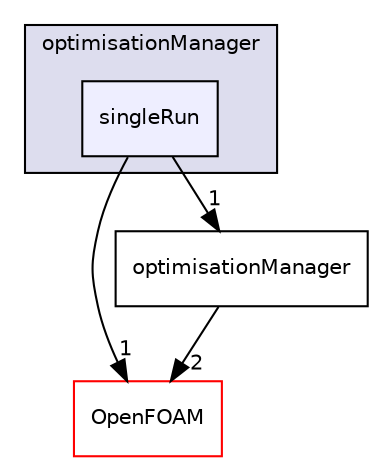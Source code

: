 digraph "src/optimisation/adjointOptimisation/adjoint/optimisation/optimisationManager/singleRun" {
  bgcolor=transparent;
  compound=true
  node [ fontsize="10", fontname="Helvetica"];
  edge [ labelfontsize="10", labelfontname="Helvetica"];
  subgraph clusterdir_a342ead83134a905537b901095fdb3a8 {
    graph [ bgcolor="#ddddee", pencolor="black", label="optimisationManager" fontname="Helvetica", fontsize="10", URL="dir_a342ead83134a905537b901095fdb3a8.html"]
  dir_794a1fdcaac97e1c5c3185d36a812e0f [shape=box, label="singleRun", style="filled", fillcolor="#eeeeff", pencolor="black", URL="dir_794a1fdcaac97e1c5c3185d36a812e0f.html"];
  }
  dir_c5473ff19b20e6ec4dfe5c310b3778a8 [shape=box label="OpenFOAM" color="red" URL="dir_c5473ff19b20e6ec4dfe5c310b3778a8.html"];
  dir_cdaeef093a8d63721282d9fc63d990f5 [shape=box label="optimisationManager" URL="dir_cdaeef093a8d63721282d9fc63d990f5.html"];
  dir_794a1fdcaac97e1c5c3185d36a812e0f->dir_c5473ff19b20e6ec4dfe5c310b3778a8 [headlabel="1", labeldistance=1.5 headhref="dir_002860_002151.html"];
  dir_794a1fdcaac97e1c5c3185d36a812e0f->dir_cdaeef093a8d63721282d9fc63d990f5 [headlabel="1", labeldistance=1.5 headhref="dir_002860_002859.html"];
  dir_cdaeef093a8d63721282d9fc63d990f5->dir_c5473ff19b20e6ec4dfe5c310b3778a8 [headlabel="2", labeldistance=1.5 headhref="dir_002859_002151.html"];
}
